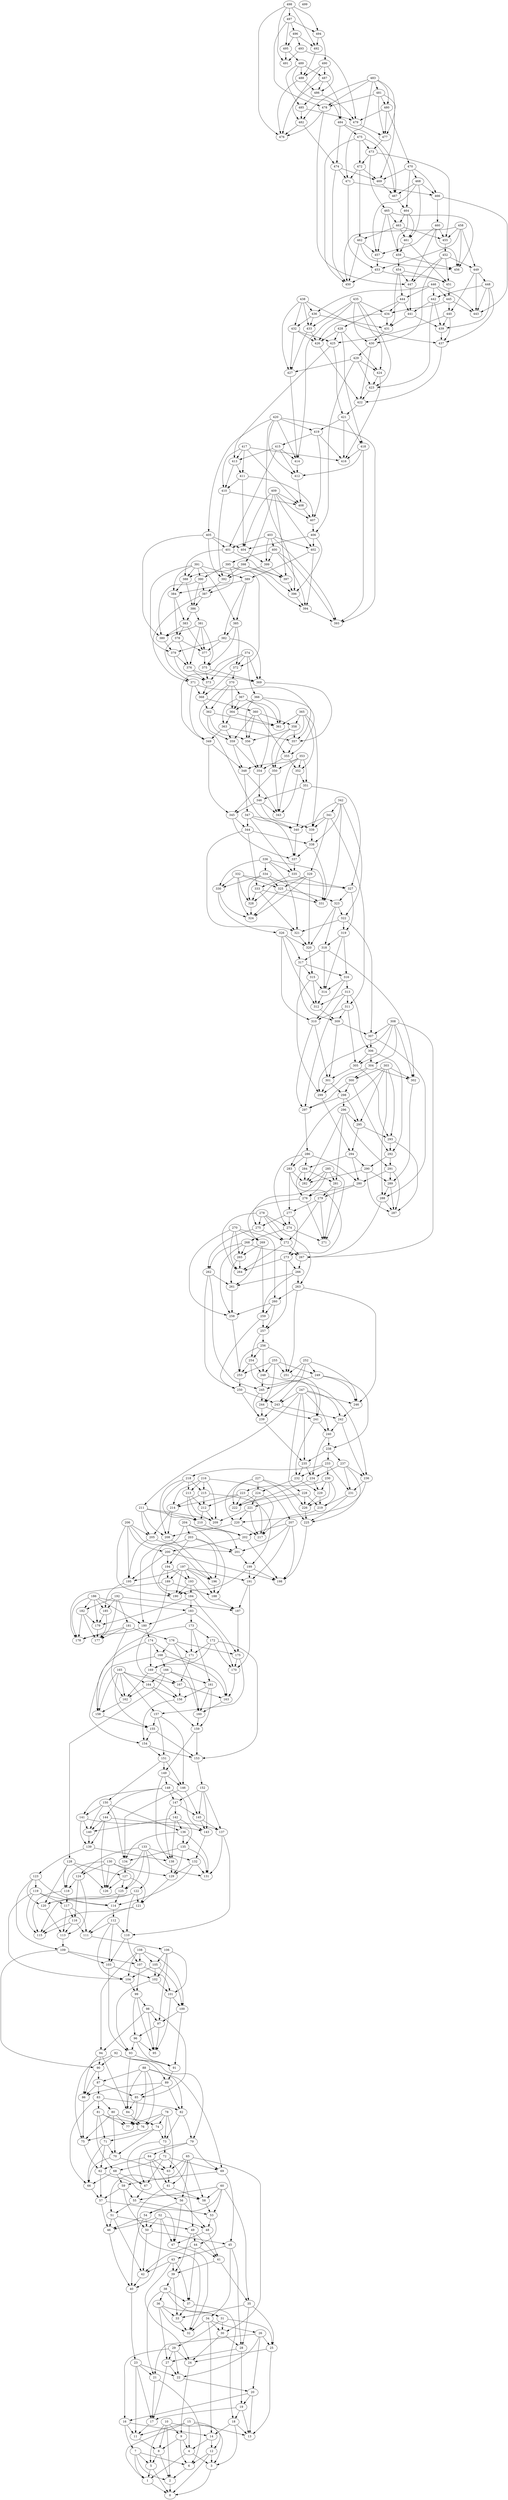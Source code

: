 digraph my_graph {
0;
1;
2;
3;
4;
5;
6;
7;
8;
9;
10;
11;
12;
13;
14;
15;
16;
17;
18;
19;
20;
21;
22;
23;
24;
25;
26;
27;
28;
29;
30;
31;
32;
33;
34;
35;
36;
37;
38;
39;
40;
41;
42;
43;
44;
45;
46;
47;
48;
49;
50;
51;
52;
53;
54;
55;
56;
57;
58;
59;
60;
61;
62;
63;
64;
65;
66;
67;
68;
69;
70;
71;
72;
73;
74;
75;
76;
77;
78;
79;
80;
81;
82;
83;
84;
85;
86;
87;
88;
89;
90;
91;
92;
93;
94;
95;
96;
97;
98;
99;
100;
101;
102;
103;
104;
105;
106;
107;
108;
109;
110;
111;
112;
113;
114;
115;
116;
117;
118;
119;
120;
121;
122;
123;
124;
125;
126;
127;
128;
129;
130;
131;
132;
133;
134;
135;
136;
137;
138;
139;
140;
141;
142;
143;
144;
145;
146;
147;
148;
149;
150;
151;
152;
153;
154;
155;
156;
157;
158;
159;
160;
161;
162;
163;
164;
165;
166;
167;
168;
169;
170;
171;
172;
173;
174;
175;
176;
177;
178;
179;
180;
181;
182;
183;
184;
185;
186;
187;
188;
189;
190;
191;
192;
193;
194;
195;
196;
197;
198;
199;
200;
201;
202;
203;
204;
205;
206;
207;
208;
209;
210;
211;
212;
213;
214;
215;
216;
217;
218;
219;
220;
221;
222;
223;
224;
225;
226;
227;
228;
229;
230;
231;
232;
233;
234;
235;
236;
237;
238;
239;
240;
241;
242;
243;
244;
245;
246;
247;
248;
249;
250;
251;
252;
253;
254;
255;
256;
257;
258;
259;
260;
261;
262;
263;
264;
265;
266;
267;
268;
269;
270;
271;
272;
273;
274;
275;
276;
277;
278;
279;
280;
281;
282;
283;
284;
285;
286;
287;
288;
289;
290;
291;
292;
293;
294;
295;
296;
297;
298;
299;
300;
301;
302;
303;
304;
305;
306;
307;
308;
309;
310;
311;
312;
313;
314;
315;
316;
317;
318;
319;
320;
321;
322;
323;
324;
325;
326;
327;
328;
329;
330;
331;
332;
333;
334;
335;
336;
337;
338;
339;
340;
341;
342;
343;
344;
345;
346;
347;
348;
349;
350;
351;
352;
353;
354;
355;
356;
357;
358;
359;
360;
361;
362;
363;
364;
365;
366;
367;
368;
369;
370;
371;
372;
373;
374;
375;
376;
377;
378;
379;
380;
381;
382;
383;
384;
385;
386;
387;
388;
389;
390;
391;
392;
393;
394;
395;
396;
397;
398;
399;
400;
401;
402;
403;
404;
405;
406;
407;
408;
409;
410;
411;
412;
413;
414;
415;
416;
417;
418;
419;
420;
421;
422;
423;
424;
425;
426;
427;
428;
429;
430;
431;
432;
433;
434;
435;
436;
437;
438;
439;
440;
441;
442;
443;
444;
445;
446;
447;
448;
449;
450;
451;
452;
453;
454;
455;
456;
457;
458;
459;
460;
461;
462;
463;
464;
465;
466;
467;
468;
469;
470;
471;
472;
473;
474;
475;
476;
477;
478;
479;
480;
481;
482;
483;
484;
485;
486;
487;
488;
489;
490;
491;
492;
493;
494;
495;
496;
497;
498;
499;
1->0
2->0
3->0
4->1
4->3
5->1
5->0
6->2
7->2
7->5
7->1
7->6
8->5
8->2
9->8
9->6
9->4
10->2
10->8
10->5
10->9
10->3
11->8
12->6
12->3
12->0
14->12
14->4
15->1
15->12
15->11
15->13
15->4
16->11
16->7
16->14
17->11
18->3
18->13
18->14
19->17
19->18
19->13
20->16
20->13
20->19
21->17
21->6
22->20
23->17
23->21
23->11
23->22
24->9
25->24
25->13
26->25
26->20
26->22
26->21
27->17
27->22
28->19
28->27
29->24
29->22
29->27
29->16
30->28
30->24
31->25
31->30
31->29
33->32
34->32
34->26
34->14
34->30
35->25
35->28
35->33
36->27
36->33
36->31
36->32
37->18
37->33
38->37
38->21
38->31
38->36
39->33
39->38
40->23
41->39
41->35
42->40
43->42
43->39
43->24
43->37
44->41
44->42
44->37
45->34
45->43
45->28
46->40
47->32
48->47
48->41
49->44
49->39
49->41
50->42
50->45
51->49
51->42
51->46
52->47
52->48
52->46
52->50
52->40
53->44
53->48
54->50
54->40
54->46
55->51
55->53
56->47
56->48
56->54
57->47
57->46
58->53
59->55
59->57
59->50
60->35
60->54
60->58
60->53
60->55
61->58
61->32
62->58
62->57
63->61
64->63
64->61
64->56
64->62
65->30
65->51
65->58
65->56
65->61
65->63
66->57
67->55
68->67
68->59
68->66
69->45
69->59
70->63
70->66
71->62
71->66
71->70
72->69
72->68
72->49
72->67
73->72
73->67
74->73
74->70
74->71
75->62
76->75
78->74
78->63
78->77
78->76
78->73
79->69
79->67
79->64
80->70
80->77
80->75
80->74
81->68
81->77
81->76
81->71
82->73
82->79
83->82
83->81
83->80
83->66
84->76
85->84
85->77
86->75
87->85
87->83
87->86
88->82
88->87
88->69
88->84
88->77
88->76
89->85
89->82
89->86
90->86
90->87
91->89
92->91
92->89
92->90
92->79
92->75
93->84
93->91
94->90
94->86
94->84
96->95
96->91
96->93
97->96
97->95
98->94
98->97
98->85
98->95
99->98
99->96
99->95
100->97
100->91
101->95
101->100
102->93
102->101
103->93
103->102
104->99
105->102
105->104
105->100
106->97
106->105
106->102
106->101
107->99
107->101
108->107
108->104
108->94
108->100
108->105
109->107
109->103
109->90
110->107
110->103
111->106
112->111
112->104
112->103
112->110
113->109
114->112
116->115
116->111
116->113
117->111
117->113
117->116
118->117
118->115
119->114
119->117
119->115
119->104
120->113
121->111
121->115
122->120
122->115
122->121
122->110
123->114
123->119
123->120
123->109
124->116
124->113
124->118
125->120
125->114
127->121
127->126
127->125
128->120
128->118
128->126
128->127
129->121
130->126
130->129
130->125
130->118
130->124
132->129
132->114
132->131
133->126
133->132
133->122
133->131
133->124
133->125
134->127
135->131
135->134
135->129
136->134
136->131
136->135
137->110
137->131
138->129
139->138
139->123
140->139
141->140
141->137
141->139
142->135
142->138
142->136
142->140
143->132
144->140
144->139
144->126
144->143
145->143
145->137
146->134
146->145
147->142
147->138
147->145
148->143
148->147
148->141
148->144
149->148
149->138
149->146
150->136
150->134
150->141
150->140
151->150
151->146
151->149
152->143
152->145
152->147
152->137
153->152
154->153
154->151
155->153
155->154
156->154
157->146
157->155
157->151
158->155
159->153
159->149
160->159
161->156
161->159
161->160
162->158
163->160
164->162
164->159
164->156
165->164
165->156
165->162
165->157
165->155
165->158
166->164
166->160
166->128
166->161
167->163
167->156
168->163
168->158
168->166
169->162
169->167
170->163
171->167
171->169
172->153
172->170
172->169
172->171
173->171
173->158
173->172
173->161
174->154
174->163
174->169
174->168
175->157
175->170
176->171
176->168
176->160
176->175
179->177
180->178
180->174
181->177
181->178
181->176
181->162
182->179
182->177
182->178
183->180
183->173
183->170
184->183
184->179
184->175
185->177
185->179
186->182
186->185
186->183
186->178
186->179
186->180
187->175
188->187
189->188
189->178
189->167
191->187
191->170
192->187
192->182
192->181
192->177
192->185
193->184
193->187
193->190
194->189
194->184
194->193
195->185
196->188
197->195
197->188
197->191
197->189
197->196
197->193
197->190
199->191
199->190
199->198
200->195
200->194
200->198
201->199
202->200
202->198
203->196
203->194
203->201
203->190
204->201
204->203
204->202
204->180
204->188
205->195
205->201
206->200
206->205
206->195
206->196
206->190
207->202
207->201
207->191
207->198
208->196
210->202
211->208
211->205
211->210
211->209
212->210
212->209
213->209
213->212
213->210
214->205
214->208
215->212
215->214
215->199
216->215
216->209
216->213
216->207
216->214
218->208
218->215
218->210
218->213
219->217
220->208
220->217
221->220
221->217
221->209
223->214
223->217
223->222
223->212
224->222
224->217
224->221
225->198
226->225
227->222
227->226
227->225
227->224
227->220
228->219
228->222
228->221
228->226
229->226
229->219
230->229
230->219
230->223
230->226
231->225
231->219
232->224
232->229
233->218
233->230
233->232
233->231
234->222
234->229
235->232
235->234
236->231
236->220
237->234
237->231
237->236
237->225
238->233
238->237
238->235
239->235
240->234
240->238
241->240
241->232
242->236
242->240
243->242
243->239
244->241
244->239
245->244
245->239
246->242
247->228
247->240
247->246
247->235
247->242
247->243
247->211
248->245
248->236
249->238
249->245
249->246
250->239
250->243
251->241
252->249
252->251
252->246
252->244
252->243
253->250
254->248
254->241
254->253
255->251
255->249
255->253
255->248
255->244
256->253
256->254
256->251
256->248
257->256
257->254
258->253
259->257
259->250
260->259
260->257
260->258
261->258
262->250
262->245
262->261
263->251
263->260
263->246
265->264
265->261
266->263
266->261
266->259
267->266
268->265
268->262
268->267
268->258
269->261
269->259
269->265
270->258
270->269
270->265
270->264
270->260
272->264
272->267
273->266
273->264
273->257
274->268
274->271
275->262
275->272
276->271
276->269
277->274
277->275
277->273
278->263
278->264
278->274
278->275
278->272
279->271
279->277
279->272
280->279
280->276
281->279
281->271
283->282
283->277
283->273
284->281
284->282
284->276
285->281
285->275
285->282
285->271
285->276
286->280
286->283
286->284
286->274
288->267
288->287
289->287
289->288
290->289
290->287
290->282
291->280
291->289
291->287
292->290
292->291
293->287
293->292
294->280
294->290
294->284
295->294
295->293
296->295
296->282
296->281
296->291
297->286
298->296
298->295
298->297
299->294
300->297
300->298
300->292
301->298
301->299
302->289
303->288
303->300
303->293
303->283
303->302
303->295
304->299
304->302
304->300
305->301
305->293
306->292
306->304
306->305
307->288
307->306
308->307
308->302
308->305
308->304
308->267
308->299
309->307
309->301
310->301
310->297
311->310
311->309
311->305
312->309
313->306
313->297
313->312
313->311
314->312
315->314
315->312
315->299
316->310
316->314
316->313
317->309
317->315
317->316
318->302
318->317
318->314
319->318
319->316
319->314
320->315
321->320
322->319
322->321
322->307
323->318
323->322
323->320
325->324
325->323
326->320
326->312
326->310
326->317
327->319
327->323
328->324
329->324
329->325
329->320
329->328
330->326
330->324
332->324
332->325
332->330
332->327
332->328
333->321
333->328
333->331
334->330
334->331
334->328
334->325
335->333
335->327
336->334
336->335
336->330
336->331
336->321
337->335
338->337
338->331
339->338
340->337
341->339
341->311
341->340
341->329
342->322
342->341
342->339
342->331
342->338
344->333
344->321
344->338
345->344
345->337
346->345
346->340
346->343
347->335
347->344
347->339
347->337
348->347
348->343
349->345
349->348
350->343
350->345
351->327
351->340
351->346
352->351
352->343
353->348
353->352
353->343
353->350
353->351
354->346
355->354
355->352
356->354
357->355
358->350
358->357
358->356
359->354
359->348
360->358
360->355
360->359
360->356
362->356
362->361
362->359
363->357
363->349
363->359
364->363
364->361
365->350
365->361
365->339
365->352
365->358
366->364
366->361
366->355
366->356
367->354
367->364
367->361
367->363
368->362
368->360
369->357
370->340
370->362
370->367
370->364
371->357
371->349
371->368
372->368
372->370
373->368
374->373
374->366
374->372
374->369
374->349
375->373
375->369
376->369
376->373
377->375
378->376
378->371
378->377
379->376
379->373
380->379
381->377
381->375
381->376
381->380
382->369
382->377
382->379
383->378
383->380
383->377
384->378
384->383
385->382
385->375
385->372
386->383
386->381
387->386
387->371
388->386
388->384
389->384
389->382
389->385
390->386
390->387
390->380
391->390
391->388
391->379
391->389
391->385
391->384
392->387
394->393
395->387
395->372
395->394
395->390
396->394
397->396
398->397
398->396
398->392
398->388
399->392
399->397
400->395
400->399
400->393
400->394
401->397
401->388
402->394
402->389
403->402
403->393
403->400
403->401
403->399
404->399
405->392
405->401
405->404
405->380
406->404
406->402
406->396
407->406
408->407
409->404
409->402
409->408
409->397
409->398
409->407
410->408
410->392
411->410
411->407
411->404
412->408
413->410
413->411
414->412
415->414
415->413
415->412
415->401
417->413
417->411
417->410
417->408
417->416
418->416
418->393
418->412
419->416
419->415
419->407
420->412
420->414
420->419
420->405
420->396
420->393
421->418
421->416
421->419
422->421
423->422
424->416
424->423
425->421
425->413
426->422
427->414
428->426
428->425
428->424
428->418
429->406
429->427
429->424
429->423
430->422
430->429
431->430
432->426
432->427
432->425
433->427
433->426
434->426
434->431
435->414
435->430
435->433
435->423
435->434
435->424
436->431
436->433
436->432
437->422
438->437
438->427
438->436
438->433
438->432
439->437
440->439
440->425
440->437
441->431
441->439
442->439
442->423
442->441
444->428
444->434
444->441
445->434
445->443
445->440
446->436
446->443
446->445
446->444
446->442
447->441
448->439
448->442
448->443
448->437
449->440
449->443
449->448
451->445
452->447
452->451
452->430
452->449
453->451
453->450
454->447
454->444
454->431
454->451
455->452
457->453
458->453
458->455
458->450
458->456
458->449
459->454
459->456
460->455
460->456
460->447
460->457
461->459
461->451
462->456
462->457
462->450
463->455
463->461
463->462
464->463
464->459
464->461
465->457
465->459
465->456
465->463
466->460
466->443
467->464
468->457
468->467
468->461
468->466
469->467
470->466
470->468
470->464
470->469
471->466
471->453
472->462
472->471
472->469
473->465
473->472
473->455
474->450
474->471
474->469
475->472
475->473
475->450
475->467
477->473
478->447
478->476
479->477
480->477
480->470
480->479
481->480
481->477
481->478
481->469
482->474
482->476
483->480
483->471
483->478
483->482
483->477
483->481
484->467
484->474
484->475
485->482
485->479
486->485
486->479
487->476
487->486
487->484
488->476
488->486
489->487
489->484
489->485
489->488
490->482
490->486
490->488
490->487
492->488
493->479
493->491
494->490
494->492
495->491
495->489
496->493
496->492
496->495
497->478
497->495
497->494
497->496
498->497
498->494
498->492
498->491
498->476
}